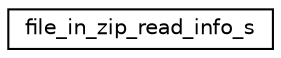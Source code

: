 digraph "Graphical Class Hierarchy"
{
  edge [fontname="Helvetica",fontsize="10",labelfontname="Helvetica",labelfontsize="10"];
  node [fontname="Helvetica",fontsize="10",shape=record];
  rankdir="LR";
  Node1 [label="file_in_zip_read_info_s",height=0.2,width=0.4,color="black", fillcolor="white", style="filled",URL="$structfile__in__zip__read__info__s.html"];
}
